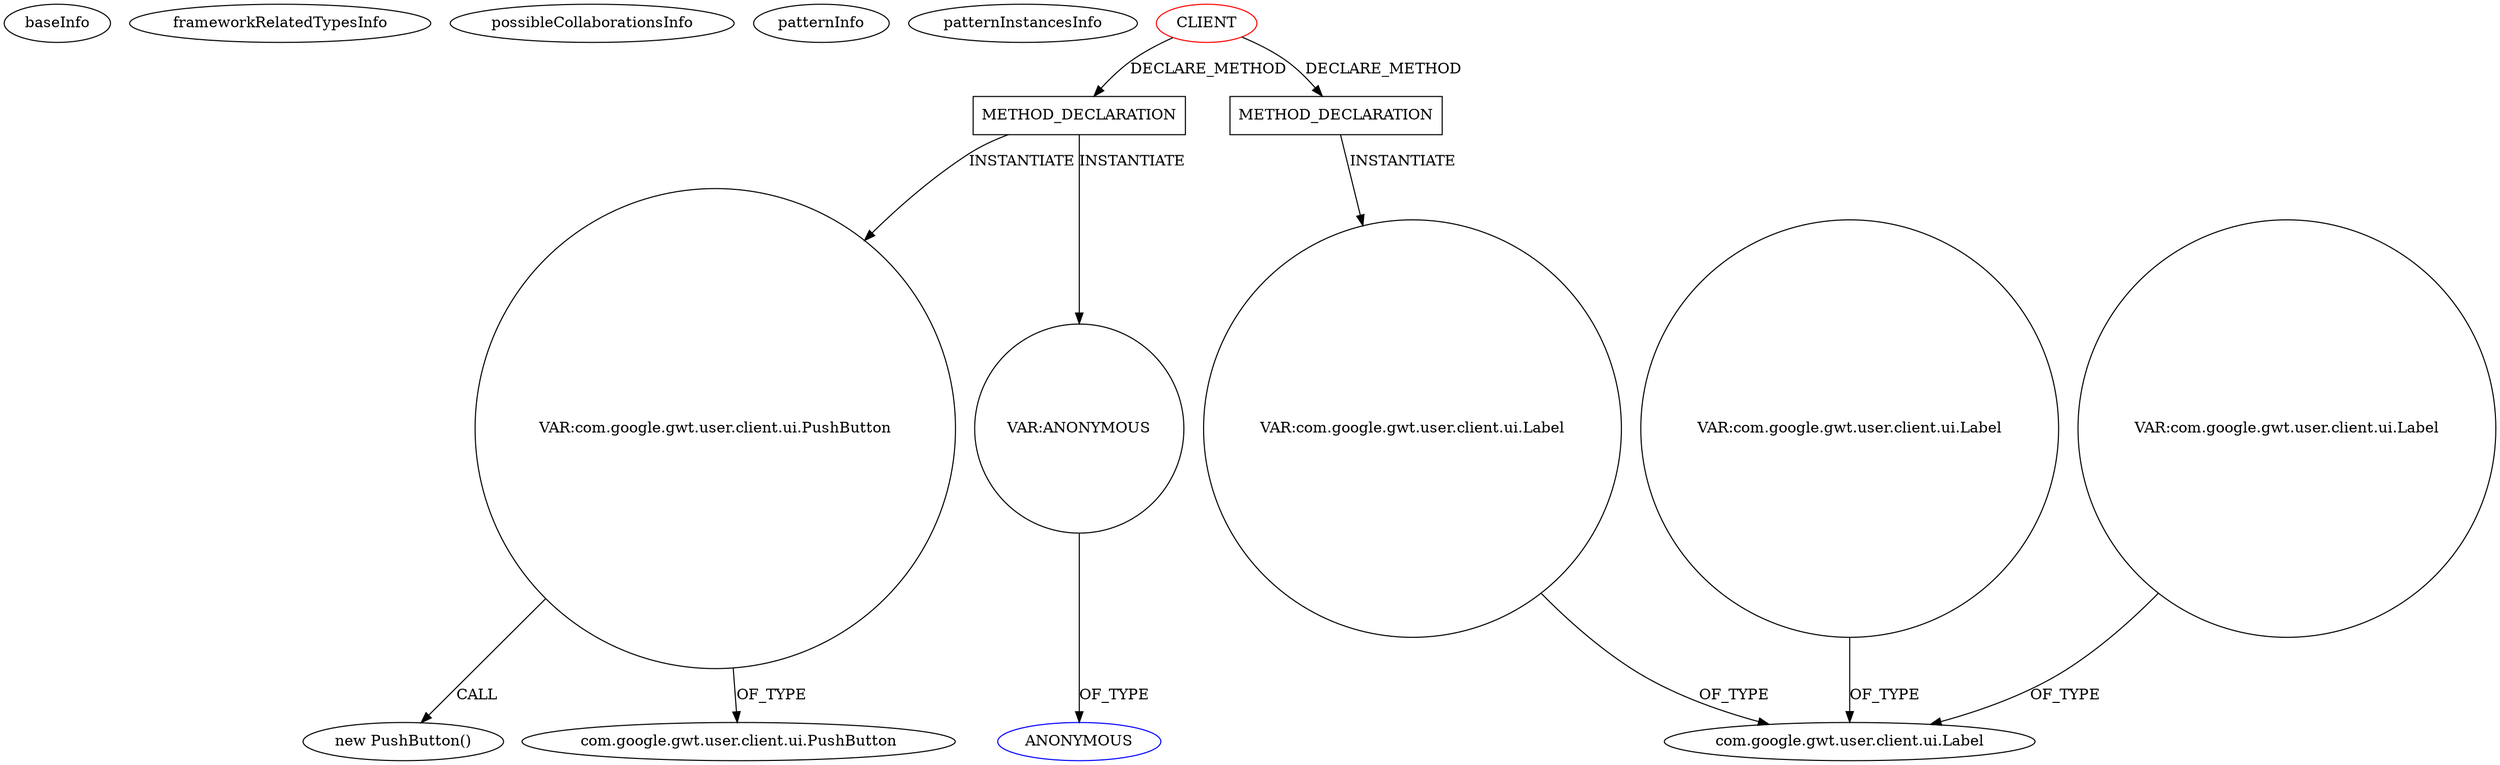 digraph {
baseInfo[graphId=1335,category="pattern",isAnonymous=false,possibleRelation=false]
frameworkRelatedTypesInfo[]
possibleCollaborationsInfo[]
patternInfo[frequency=2.0,patternRootClient=0]
patternInstancesInfo[0="bobvash-Resolution-Tracker~/bobvash-Resolution-Tracker/Resolution-Tracker-master/ResolutionTracker/src/com/bobvash/resolutiontracker/client/ResolutionDayWidget.java~ResolutionDayWidget~867",1="woox-serverapp~/woox-serverapp/serverapp-master/src/wooxes/net/client/Serverapp.java~Serverapp~4647"]
200[label="new PushButton()",vertexType="CONSTRUCTOR_CALL",isFrameworkType=false]
201[label="VAR:com.google.gwt.user.client.ui.PushButton",vertexType="VARIABLE_EXPRESION",isFrameworkType=false,shape=circle]
188[label="METHOD_DECLARATION",vertexType="CLIENT_METHOD_DECLARATION",isFrameworkType=false,shape=box]
0[label="CLIENT",vertexType="ROOT_CLIENT_CLASS_DECLARATION",isFrameworkType=false,color=red]
204[label="VAR:ANONYMOUS",vertexType="VARIABLE_EXPRESION",isFrameworkType=false,shape=circle]
205[label="ANONYMOUS",vertexType="REFERENCE_ANONYMOUS_DECLARATION",isFrameworkType=false,color=blue]
174[label="com.google.gwt.user.client.ui.PushButton",vertexType="FRAMEWORK_CLASS_TYPE",isFrameworkType=false]
68[label="METHOD_DECLARATION",vertexType="CLIENT_METHOD_DECLARATION",isFrameworkType=false,shape=box]
87[label="VAR:com.google.gwt.user.client.ui.Label",vertexType="VARIABLE_EXPRESION",isFrameworkType=false,shape=circle]
8[label="com.google.gwt.user.client.ui.Label",vertexType="FRAMEWORK_CLASS_TYPE",isFrameworkType=false]
23[label="VAR:com.google.gwt.user.client.ui.Label",vertexType="VARIABLE_EXPRESION",isFrameworkType=false,shape=circle]
113[label="VAR:com.google.gwt.user.client.ui.Label",vertexType="VARIABLE_EXPRESION",isFrameworkType=false,shape=circle]
201->200[label="CALL"]
188->204[label="INSTANTIATE"]
0->68[label="DECLARE_METHOD"]
0->188[label="DECLARE_METHOD"]
204->205[label="OF_TYPE"]
87->8[label="OF_TYPE"]
188->201[label="INSTANTIATE"]
201->174[label="OF_TYPE"]
68->87[label="INSTANTIATE"]
113->8[label="OF_TYPE"]
23->8[label="OF_TYPE"]
}
